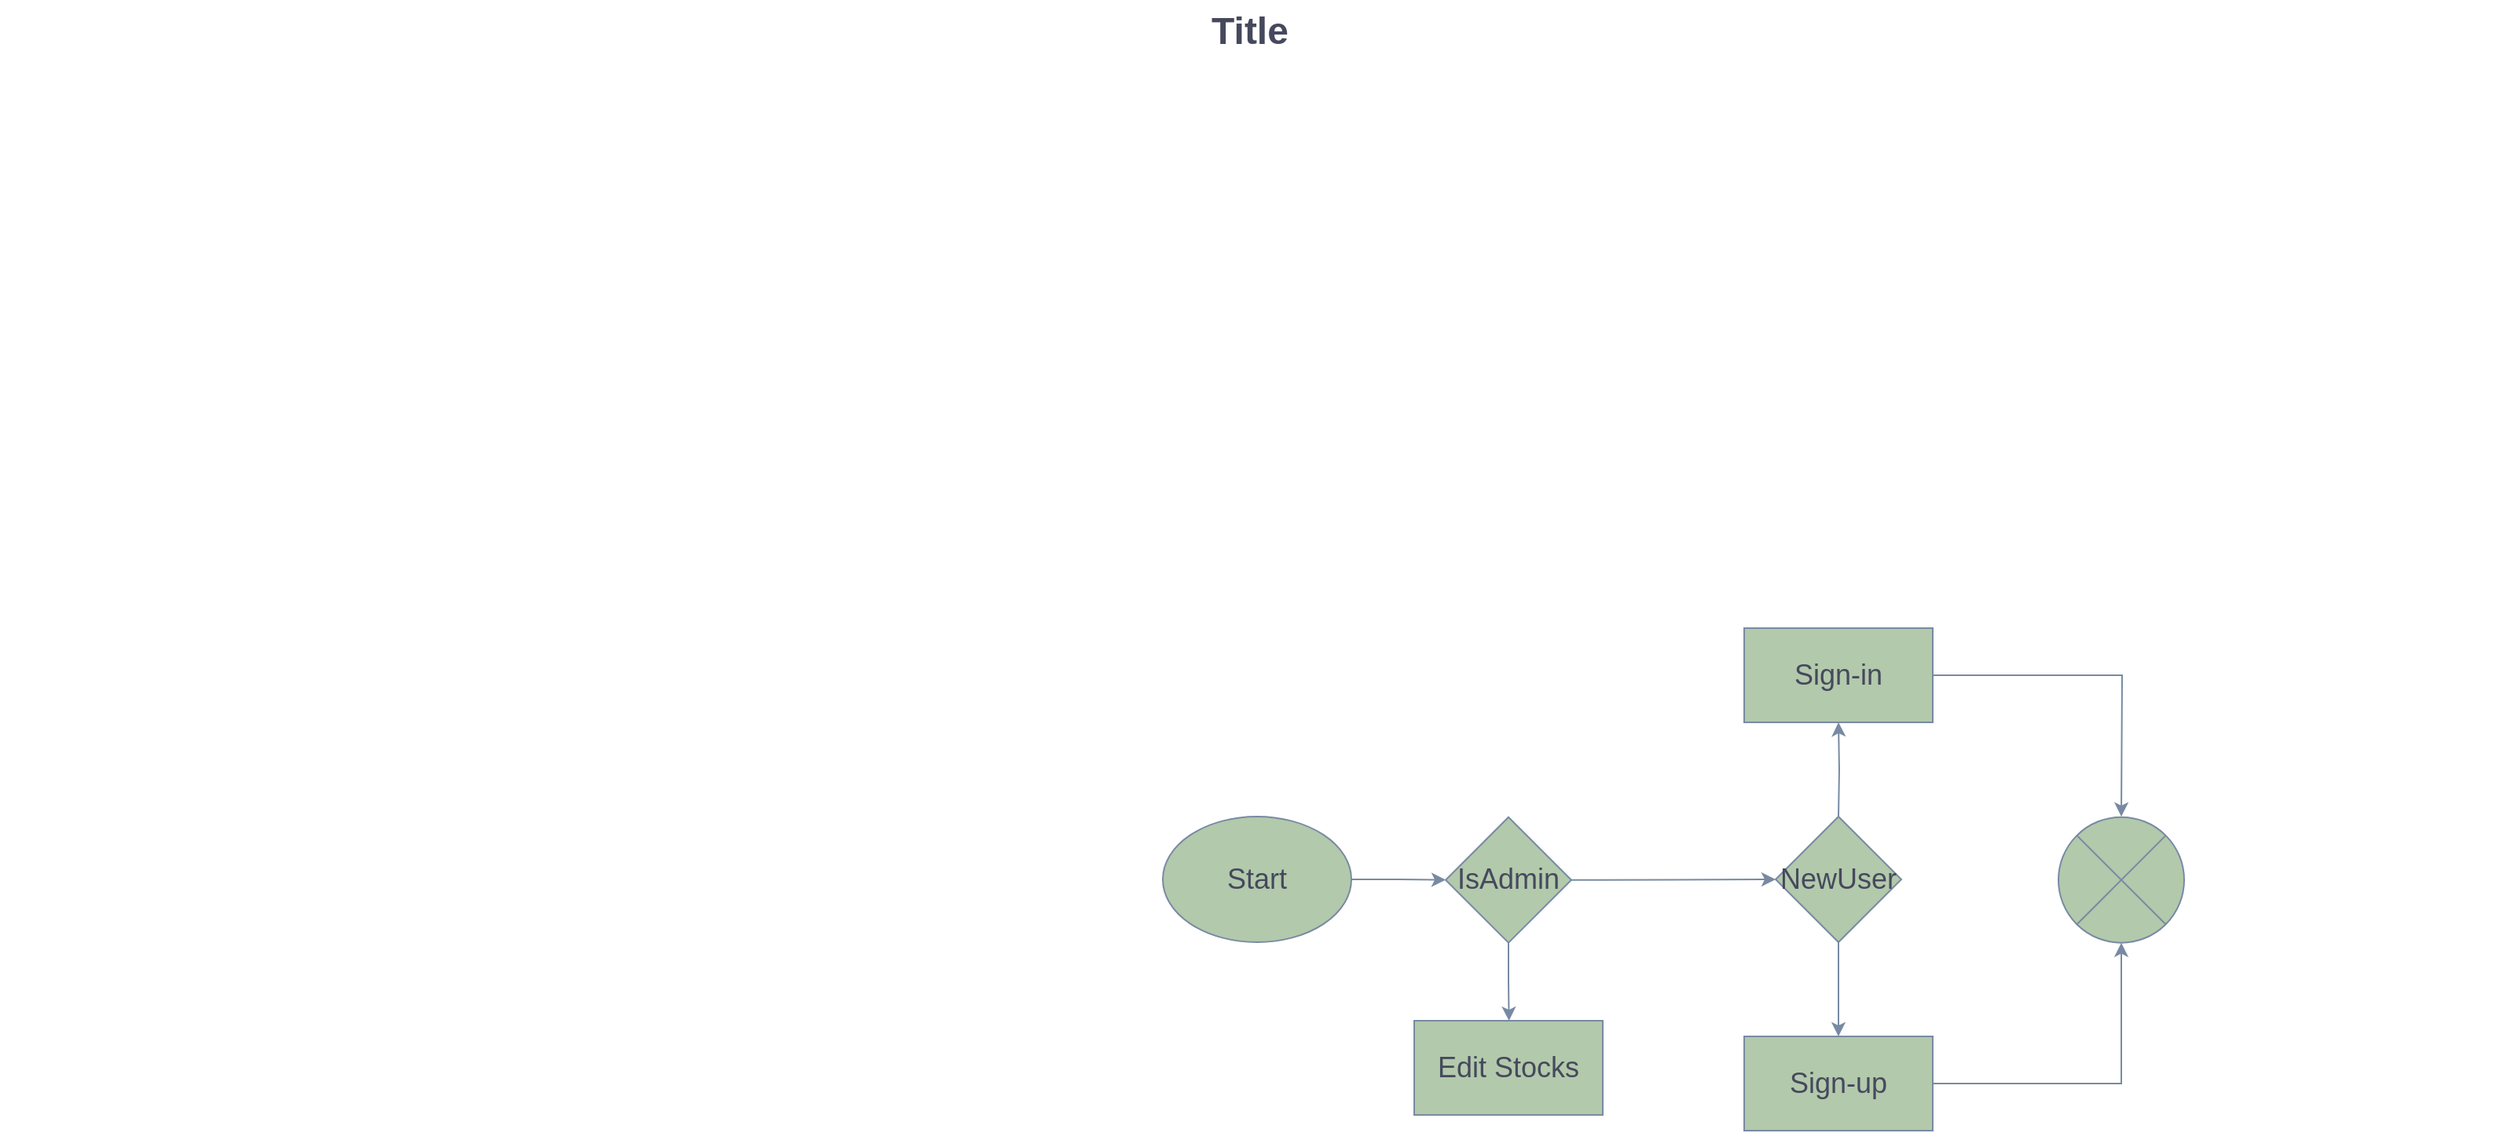 <mxfile version="16.5.5" type="github">
  <diagram name="Page-1" id="74b105a0-9070-1c63-61bc-23e55f88626e">
    <mxGraphModel dx="1157" dy="613" grid="1" gridSize="10" guides="1" tooltips="1" connect="1" arrows="1" fold="1" page="1" pageScale="1.5" pageWidth="1169" pageHeight="826" math="0" shadow="0">
      <root>
        <mxCell id="0" style=";html=1;" />
        <mxCell id="1" style=";html=1;" parent="0" />
        <mxCell id="10b056a9c633e61c-30" value="Title" style="text;strokeColor=none;fillColor=none;html=1;fontSize=24;fontStyle=1;verticalAlign=middle;align=center;fontColor=#46495D;" parent="1" vertex="1">
          <mxGeometry x="80" y="40" width="1590" height="40" as="geometry" />
        </mxCell>
        <mxCell id="BpcBihjqVBz6EB8KwOPr-84" style="edgeStyle=orthogonalEdgeStyle;rounded=0;orthogonalLoop=1;jettySize=auto;html=1;exitX=1;exitY=0.5;exitDx=0;exitDy=0;fontSize=18;strokeColor=#788AA3;fontColor=#46495D;" edge="1" parent="1" source="BpcBihjqVBz6EB8KwOPr-79" target="BpcBihjqVBz6EB8KwOPr-85">
          <mxGeometry relative="1" as="geometry">
            <mxPoint x="1040" y="600.333" as="targetPoint" />
          </mxGeometry>
        </mxCell>
        <mxCell id="BpcBihjqVBz6EB8KwOPr-79" value="&lt;font style=&quot;font-size: 18px&quot;&gt;Start&lt;/font&gt;" style="ellipse;whiteSpace=wrap;html=1;fillColor=#B2C9AB;strokeColor=#788AA3;fontColor=#46495D;" vertex="1" parent="1">
          <mxGeometry x="820" y="560" width="120" height="80" as="geometry" />
        </mxCell>
        <mxCell id="BpcBihjqVBz6EB8KwOPr-89" style="edgeStyle=orthogonalEdgeStyle;rounded=0;orthogonalLoop=1;jettySize=auto;html=1;fontSize=18;strokeColor=#788AA3;fontColor=#46495D;" edge="1" parent="1" target="BpcBihjqVBz6EB8KwOPr-90">
          <mxGeometry relative="1" as="geometry">
            <mxPoint x="1040.333" y="490" as="targetPoint" />
            <mxPoint x="1250" y="560" as="sourcePoint" />
          </mxGeometry>
        </mxCell>
        <mxCell id="BpcBihjqVBz6EB8KwOPr-94" style="edgeStyle=orthogonalEdgeStyle;rounded=0;orthogonalLoop=1;jettySize=auto;html=1;exitX=1;exitY=0.5;exitDx=0;exitDy=0;fontSize=18;strokeColor=#788AA3;fontColor=#46495D;" edge="1" parent="1" source="BpcBihjqVBz6EB8KwOPr-85" target="BpcBihjqVBz6EB8KwOPr-95">
          <mxGeometry relative="1" as="geometry">
            <mxPoint x="1150" y="600.333" as="targetPoint" />
          </mxGeometry>
        </mxCell>
        <mxCell id="BpcBihjqVBz6EB8KwOPr-98" style="edgeStyle=orthogonalEdgeStyle;rounded=0;orthogonalLoop=1;jettySize=auto;html=1;exitX=0.5;exitY=1;exitDx=0;exitDy=0;fontSize=18;strokeColor=#788AA3;fontColor=#46495D;" edge="1" parent="1" source="BpcBihjqVBz6EB8KwOPr-85">
          <mxGeometry relative="1" as="geometry">
            <mxPoint x="1040.333" y="690" as="targetPoint" />
          </mxGeometry>
        </mxCell>
        <mxCell id="BpcBihjqVBz6EB8KwOPr-85" value="IsAdmin&lt;br&gt;" style="rhombus;whiteSpace=wrap;html=1;fontSize=18;fillColor=#B2C9AB;strokeColor=#788AA3;fontColor=#46495D;" vertex="1" parent="1">
          <mxGeometry x="1000" y="560.333" width="80" height="80" as="geometry" />
        </mxCell>
        <mxCell id="BpcBihjqVBz6EB8KwOPr-100" style="edgeStyle=orthogonalEdgeStyle;rounded=0;orthogonalLoop=1;jettySize=auto;html=1;exitX=1;exitY=0.5;exitDx=0;exitDy=0;fontSize=18;strokeColor=#788AA3;fontColor=#46495D;" edge="1" parent="1" source="BpcBihjqVBz6EB8KwOPr-90">
          <mxGeometry relative="1" as="geometry">
            <mxPoint x="1430" y="560" as="targetPoint" />
          </mxGeometry>
        </mxCell>
        <mxCell id="BpcBihjqVBz6EB8KwOPr-90" value="Sign-in" style="rounded=0;whiteSpace=wrap;html=1;fontSize=18;container=1;fillColor=#B2C9AB;strokeColor=#788AA3;fontColor=#46495D;" vertex="1" parent="1">
          <mxGeometry x="1190.003" y="440" width="120" height="60" as="geometry" />
        </mxCell>
        <mxCell id="BpcBihjqVBz6EB8KwOPr-93" value="Edit Stocks" style="rounded=0;whiteSpace=wrap;html=1;fontSize=18;container=1;fillColor=#B2C9AB;strokeColor=#788AA3;fontColor=#46495D;" vertex="1" parent="1">
          <mxGeometry x="980" y="690.003" width="120" height="60" as="geometry" />
        </mxCell>
        <mxCell id="BpcBihjqVBz6EB8KwOPr-95" value="NewUser&lt;br&gt;" style="rhombus;whiteSpace=wrap;html=1;fontSize=18;container=1;fillColor=#B2C9AB;strokeColor=#788AA3;fontColor=#46495D;" vertex="1" parent="1">
          <mxGeometry x="1210" y="560.003" width="80" height="80" as="geometry" />
        </mxCell>
        <mxCell id="BpcBihjqVBz6EB8KwOPr-96" value="" style="group;fontColor=#46495D;" vertex="1" connectable="0" parent="1">
          <mxGeometry x="1190" y="700" width="120" height="60" as="geometry" />
        </mxCell>
        <mxCell id="BpcBihjqVBz6EB8KwOPr-83" value="Sign-up" style="rounded=0;whiteSpace=wrap;html=1;fontSize=18;container=1;fillColor=#B2C9AB;strokeColor=#788AA3;fontColor=#46495D;" vertex="1" parent="BpcBihjqVBz6EB8KwOPr-96">
          <mxGeometry width="120" height="60" as="geometry" />
        </mxCell>
        <mxCell id="BpcBihjqVBz6EB8KwOPr-88" style="edgeStyle=orthogonalEdgeStyle;rounded=0;orthogonalLoop=1;jettySize=auto;html=1;exitX=0.5;exitY=1;exitDx=0;exitDy=0;entryX=0.5;entryY=0;entryDx=0;entryDy=0;fontSize=18;strokeColor=#788AA3;fontColor=#46495D;" edge="1" parent="1" source="BpcBihjqVBz6EB8KwOPr-95" target="BpcBihjqVBz6EB8KwOPr-83">
          <mxGeometry relative="1" as="geometry" />
        </mxCell>
        <mxCell id="BpcBihjqVBz6EB8KwOPr-101" style="edgeStyle=orthogonalEdgeStyle;rounded=0;orthogonalLoop=1;jettySize=auto;html=1;exitX=1;exitY=0.5;exitDx=0;exitDy=0;fontSize=18;strokeColor=#788AA3;fontColor=#46495D;" edge="1" parent="1" source="BpcBihjqVBz6EB8KwOPr-83" target="BpcBihjqVBz6EB8KwOPr-104">
          <mxGeometry relative="1" as="geometry">
            <mxPoint x="1430" y="680" as="targetPoint" />
          </mxGeometry>
        </mxCell>
        <mxCell id="BpcBihjqVBz6EB8KwOPr-104" value="" style="shape=sumEllipse;perimeter=ellipsePerimeter;whiteSpace=wrap;html=1;backgroundOutline=1;fontSize=18;fillColor=#B2C9AB;strokeColor=#788AA3;fontColor=#46495D;" vertex="1" parent="1">
          <mxGeometry x="1390" y="560.33" width="80" height="80" as="geometry" />
        </mxCell>
      </root>
    </mxGraphModel>
  </diagram>
</mxfile>
